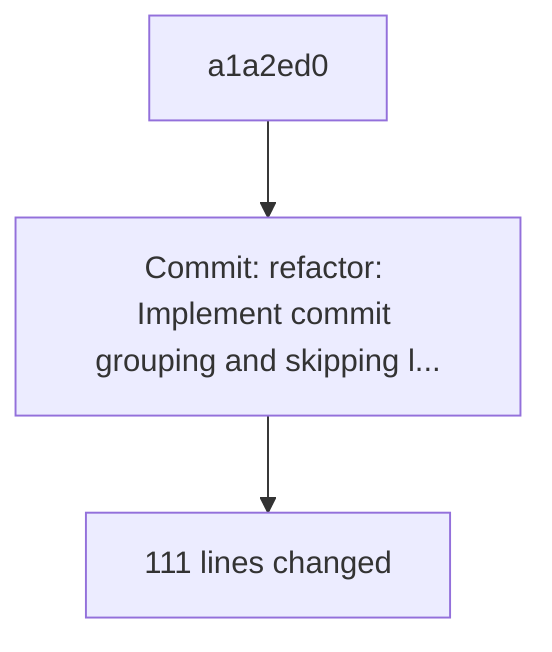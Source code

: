 graph TD
    A["a1a2ed0"] --> B["Commit: refactor: Implement commit grouping and skipping l..."]
    B --> C["111 lines changed"]
    
    %% This is a placeholder Mermaid diagram
    %% Will be replaced with AI-generated structure diagrams